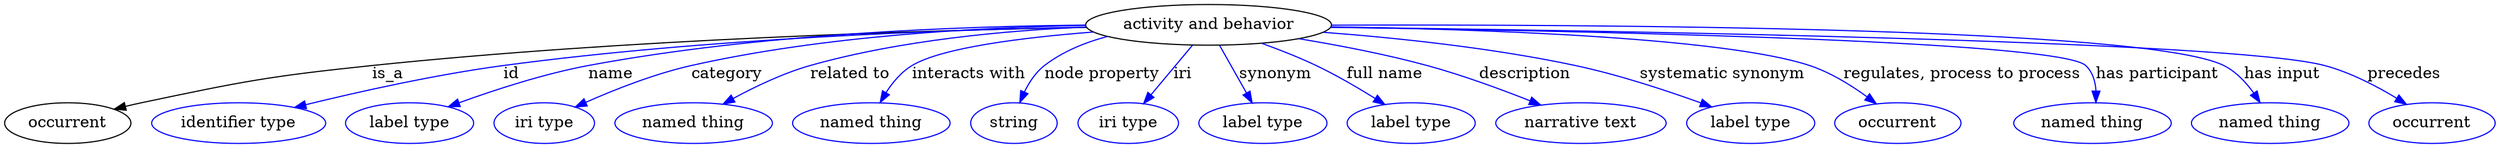 digraph {
	graph [bb="0,0,1777,122"];
	node [label="\N"];
	"activity and behavior"	 [height=0.5,
		label="activity and behavior",
		pos="860.49,104",
		width=2.3544];
	occurrent	 [height=0.5,
		pos="43.494,18",
		width=1.2082];
	"activity and behavior" -> occurrent	 [label=is_a,
		lp="284.77,61",
		pos="e,76.345,29.998 776.05,101.96 661.66,98.481 451.26,89.555 272.94,68 193.82,58.435 173.65,55.981 96.494,36 93.099,35.121 89.607,34.132 \
86.114,33.081"];
	id	 [color=blue,
		height=0.5,
		label="identifier type",
		pos="164.49,18",
		width=1.652];
	"activity and behavior" -> id	 [color=blue,
		label=id,
		lp="371.94,61",
		pos="e,206.81,30.867 775.96,102.05 677.05,98.793 508.61,90.238 365.6,68 314.31,60.024 256.96,45.158 216.67,33.7",
		style=solid];
	name	 [color=blue,
		height=0.5,
		label="label type",
		pos="286.49,18",
		width=1.2425];
	"activity and behavior" -> name	 [color=blue,
		label=name,
		lp="442.65,61",
		pos="e,316.84,31.37 778.11,99.698 671.55,93.692 491.93,81.95 427.18,68 392.16,60.456 353.95,46.484 326.2,35.224",
		style=solid];
	category	 [color=blue,
		height=0.5,
		label="iri type",
		pos="384.49,18",
		width=0.9834];
	"activity and behavior" -> category	 [color=blue,
		label=category,
		lp="524.59,61",
		pos="e,409,31.23 778.98,98.774 689.31,92.508 551.17,81.185 500.3,68 471.55,60.548 440.76,46.959 418.16,35.826",
		style=solid];
	"related to"	 [color=blue,
		height=0.5,
		label="named thing",
		pos="491.49,18",
		width=1.5019];
	"activity and behavior" -> "related to"	 [color=blue,
		label="related to",
		lp="610.73,61",
		pos="e,515.52,34.173 782.35,97.028 713.84,90.331 619.78,79.55 584.02,68 563.2,61.275 541.61,49.893 524.52,39.686",
		style=solid];
	"interacts with"	 [color=blue,
		height=0.5,
		label="named thing",
		pos="617.49,18",
		width=1.5019];
	"activity and behavior" -> "interacts with"	 [color=blue,
		label="interacts with",
		lp="694.4,61",
		pos="e,626.73,36.063 783.63,96.354 734.82,90.391 676.97,80.941 655.68,68 646.3,62.297 638.4,53.366 632.27,44.62",
		style=solid];
	"node property"	 [color=blue,
		height=0.5,
		label=string,
		pos="719.49,18",
		width=0.8403];
	"activity and behavior" -> "node property"	 [color=blue,
		label="node property",
		lp="786.57,61",
		pos="e,725.62,35.986 795.53,92.394 778.55,87.053 761.16,79.284 747.35,68 739.97,61.969 734.21,53.439 729.9,45.129",
		style=solid];
	iri	 [color=blue,
		height=0.5,
		label="iri type",
		pos="803.49,18",
		width=0.9834];
	"activity and behavior" -> iri	 [color=blue,
		label=iri,
		lp="841.72,61",
		pos="e,814.98,35.332 848.41,85.762 840.31,73.547 829.53,57.288 820.57,43.759",
		style=solid];
	synonym	 [color=blue,
		height=0.5,
		label="label type",
		pos="901.49,18",
		width=1.2425];
	"activity and behavior" -> synonym	 [color=blue,
		label=synonym,
		lp="909.16,61",
		pos="e,892.95,35.917 869.19,85.762 874.83,73.938 882.27,58.326 888.59,45.068",
		style=solid];
	"full name"	 [color=blue,
		height=0.5,
		label="label type",
		pos="1008.5,18",
		width=1.2425];
	"activity and behavior" -> "full name"	 [color=blue,
		label="full name",
		lp="987.12,61",
		pos="e,988.05,34.163 899.31,87.82 912.05,82.053 926.11,75.193 938.49,68 952.66,59.771 967.54,49.414 979.91,40.264",
		style=solid];
	description	 [color=blue,
		height=0.5,
		label="narrative text",
		pos="1128.5,18",
		width=1.5834];
	"activity and behavior" -> description	 [color=blue,
		label=description,
		lp="1083.6,61",
		pos="e,1098.5,33.455 925.07,92.196 953.74,86.191 987.67,78.025 1017.5,68 1042,59.765 1068.4,47.99 1089.3,37.935",
		style=solid];
	"systematic synonym"	 [color=blue,
		height=0.5,
		label="label type",
		pos="1248.5,18",
		width=1.2425];
	"activity and behavior" -> "systematic synonym"	 [color=blue,
		label="systematic synonym",
		lp="1219.5,61",
		pos="e,1218.9,31.61 939.88,97.655 991.37,92.385 1059.6,83.22 1118.5,68 1149.9,59.872 1184.2,46.506 1209.6,35.637",
		style=solid];
	"regulates, process to process"	 [color=blue,
		height=0.5,
		label=occurrent,
		pos="1354.5,18",
		width=1.2082];
	"activity and behavior" -> "regulates, process to process"	 [color=blue,
		label="regulates, process to process",
		lp="1387.2,61",
		pos="e,1335.9,34.548 945.04,101.77 1049.5,98.15 1220.7,89.133 1280.5,68 1297.5,61.979 1314.4,51.086 1327.7,41",
		style=solid];
	"has participant"	 [color=blue,
		height=0.5,
		label="named thing",
		pos="1491.5,18",
		width=1.5019];
	"activity and behavior" -> "has participant"	 [color=blue,
		label="has participant",
		lp="1523.5,61",
		pos="e,1488.7,36.277 944.61,101.38 1106.9,95.992 1449.4,82.932 1470.5,68 1477.9,62.76 1482.7,54.386 1485.8,45.978",
		style=solid];
	"has input"	 [color=blue,
		height=0.5,
		label="named thing",
		pos="1617.5,18",
		width=1.5019];
	"activity and behavior" -> "has input"	 [color=blue,
		label="has input",
		lp="1615,61",
		pos="e,1605.6,35.686 945.16,103.14 1120.8,100.85 1513,92.985 1568.5,68 1580.4,62.619 1591,52.903 1599.3,43.456",
		style=solid];
	precedes	 [color=blue,
		height=0.5,
		label=occurrent,
		pos="1733.5,18",
		width=1.2082];
	"activity and behavior" -> precedes	 [color=blue,
		label=precedes,
		lp="1702,61",
		pos="e,1712.1,33.816 944.56,101.18 1140.1,94.494 1611.3,77.494 1644.5,68 1665.5,61.99 1686.9,50.187 1703.4,39.557",
		style=solid];
}

